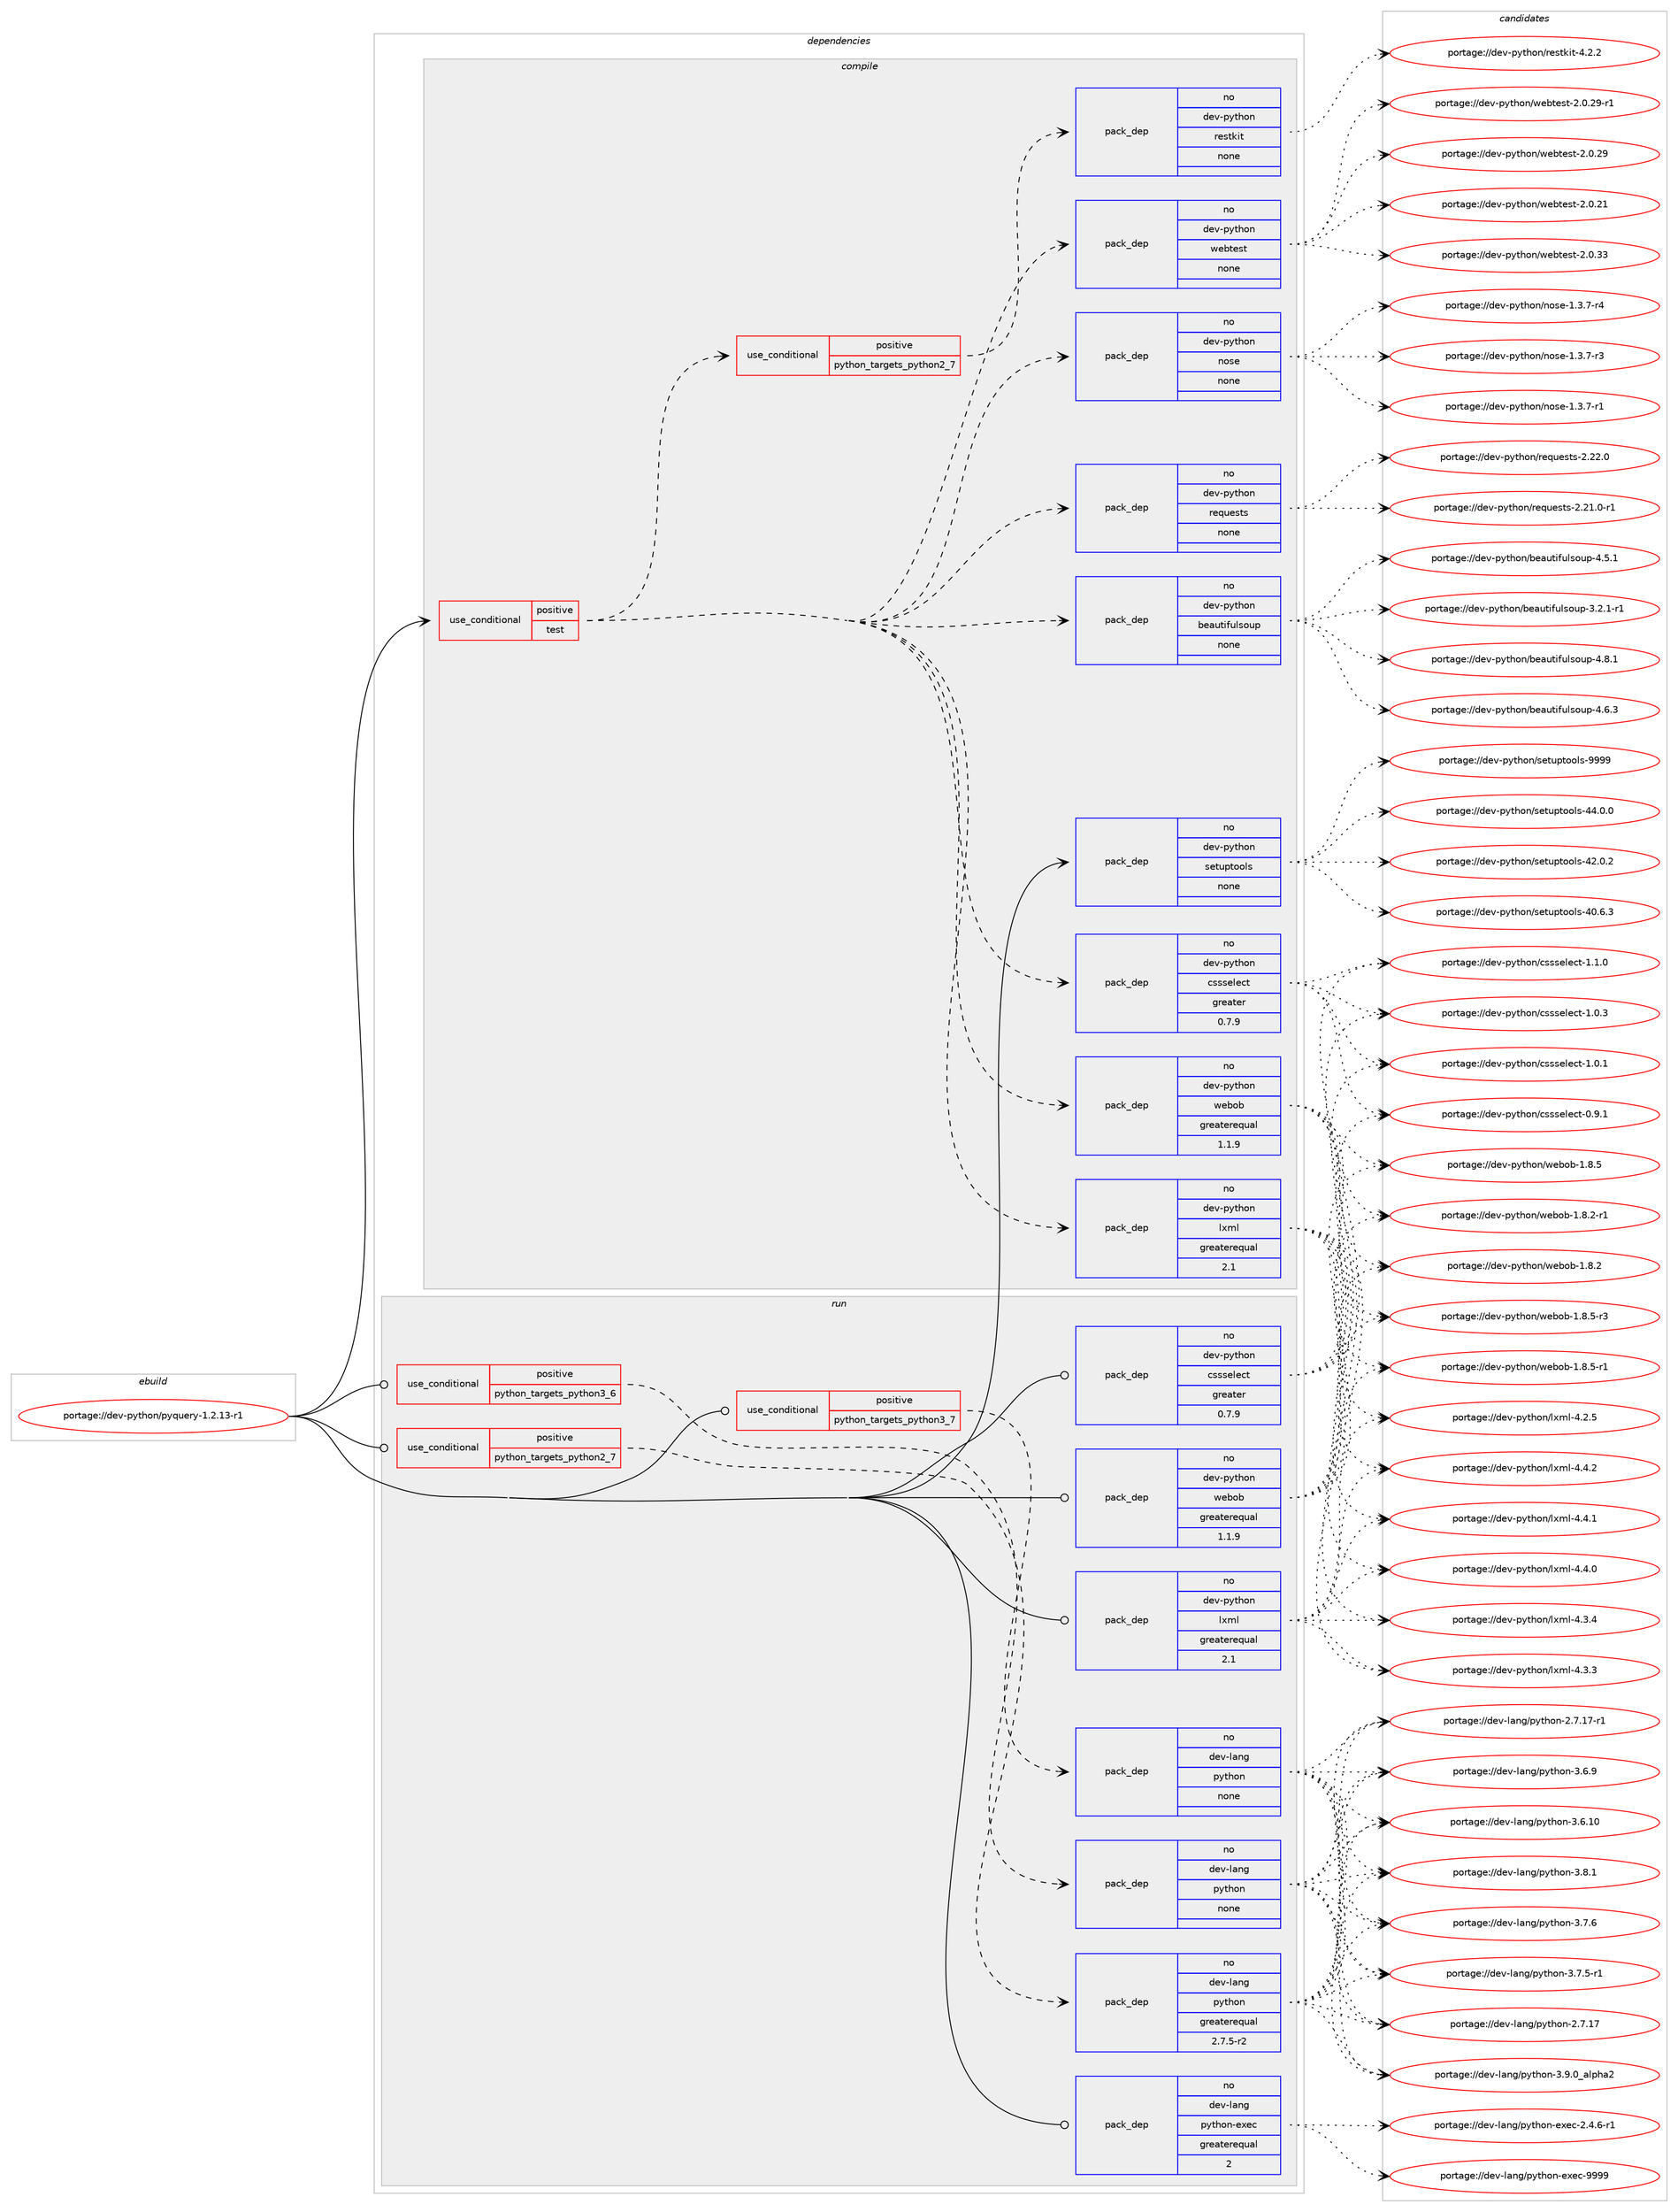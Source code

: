 digraph prolog {

# *************
# Graph options
# *************

newrank=true;
concentrate=true;
compound=true;
graph [rankdir=LR,fontname=Helvetica,fontsize=10,ranksep=1.5];#, ranksep=2.5, nodesep=0.2];
edge  [arrowhead=vee];
node  [fontname=Helvetica,fontsize=10];

# **********
# The ebuild
# **********

subgraph cluster_leftcol {
color=gray;
rank=same;
label=<<i>ebuild</i>>;
id [label="portage://dev-python/pyquery-1.2.13-r1", color=red, width=4, href="../dev-python/pyquery-1.2.13-r1.svg"];
}

# ****************
# The dependencies
# ****************

subgraph cluster_midcol {
color=gray;
label=<<i>dependencies</i>>;
subgraph cluster_compile {
fillcolor="#eeeeee";
style=filled;
label=<<i>compile</i>>;
subgraph cond108739 {
dependency435678 [label=<<TABLE BORDER="0" CELLBORDER="1" CELLSPACING="0" CELLPADDING="4"><TR><TD ROWSPAN="3" CELLPADDING="10">use_conditional</TD></TR><TR><TD>positive</TD></TR><TR><TD>test</TD></TR></TABLE>>, shape=none, color=red];
subgraph pack322013 {
dependency435679 [label=<<TABLE BORDER="0" CELLBORDER="1" CELLSPACING="0" CELLPADDING="4" WIDTH="220"><TR><TD ROWSPAN="6" CELLPADDING="30">pack_dep</TD></TR><TR><TD WIDTH="110">no</TD></TR><TR><TD>dev-python</TD></TR><TR><TD>lxml</TD></TR><TR><TD>greaterequal</TD></TR><TR><TD>2.1</TD></TR></TABLE>>, shape=none, color=blue];
}
dependency435678:e -> dependency435679:w [weight=20,style="dashed",arrowhead="vee"];
subgraph pack322014 {
dependency435680 [label=<<TABLE BORDER="0" CELLBORDER="1" CELLSPACING="0" CELLPADDING="4" WIDTH="220"><TR><TD ROWSPAN="6" CELLPADDING="30">pack_dep</TD></TR><TR><TD WIDTH="110">no</TD></TR><TR><TD>dev-python</TD></TR><TR><TD>cssselect</TD></TR><TR><TD>greater</TD></TR><TR><TD>0.7.9</TD></TR></TABLE>>, shape=none, color=blue];
}
dependency435678:e -> dependency435680:w [weight=20,style="dashed",arrowhead="vee"];
subgraph pack322015 {
dependency435681 [label=<<TABLE BORDER="0" CELLBORDER="1" CELLSPACING="0" CELLPADDING="4" WIDTH="220"><TR><TD ROWSPAN="6" CELLPADDING="30">pack_dep</TD></TR><TR><TD WIDTH="110">no</TD></TR><TR><TD>dev-python</TD></TR><TR><TD>webob</TD></TR><TR><TD>greaterequal</TD></TR><TR><TD>1.1.9</TD></TR></TABLE>>, shape=none, color=blue];
}
dependency435678:e -> dependency435681:w [weight=20,style="dashed",arrowhead="vee"];
subgraph pack322016 {
dependency435682 [label=<<TABLE BORDER="0" CELLBORDER="1" CELLSPACING="0" CELLPADDING="4" WIDTH="220"><TR><TD ROWSPAN="6" CELLPADDING="30">pack_dep</TD></TR><TR><TD WIDTH="110">no</TD></TR><TR><TD>dev-python</TD></TR><TR><TD>beautifulsoup</TD></TR><TR><TD>none</TD></TR><TR><TD></TD></TR></TABLE>>, shape=none, color=blue];
}
dependency435678:e -> dependency435682:w [weight=20,style="dashed",arrowhead="vee"];
subgraph pack322017 {
dependency435683 [label=<<TABLE BORDER="0" CELLBORDER="1" CELLSPACING="0" CELLPADDING="4" WIDTH="220"><TR><TD ROWSPAN="6" CELLPADDING="30">pack_dep</TD></TR><TR><TD WIDTH="110">no</TD></TR><TR><TD>dev-python</TD></TR><TR><TD>requests</TD></TR><TR><TD>none</TD></TR><TR><TD></TD></TR></TABLE>>, shape=none, color=blue];
}
dependency435678:e -> dependency435683:w [weight=20,style="dashed",arrowhead="vee"];
subgraph pack322018 {
dependency435684 [label=<<TABLE BORDER="0" CELLBORDER="1" CELLSPACING="0" CELLPADDING="4" WIDTH="220"><TR><TD ROWSPAN="6" CELLPADDING="30">pack_dep</TD></TR><TR><TD WIDTH="110">no</TD></TR><TR><TD>dev-python</TD></TR><TR><TD>nose</TD></TR><TR><TD>none</TD></TR><TR><TD></TD></TR></TABLE>>, shape=none, color=blue];
}
dependency435678:e -> dependency435684:w [weight=20,style="dashed",arrowhead="vee"];
subgraph pack322019 {
dependency435685 [label=<<TABLE BORDER="0" CELLBORDER="1" CELLSPACING="0" CELLPADDING="4" WIDTH="220"><TR><TD ROWSPAN="6" CELLPADDING="30">pack_dep</TD></TR><TR><TD WIDTH="110">no</TD></TR><TR><TD>dev-python</TD></TR><TR><TD>webtest</TD></TR><TR><TD>none</TD></TR><TR><TD></TD></TR></TABLE>>, shape=none, color=blue];
}
dependency435678:e -> dependency435685:w [weight=20,style="dashed",arrowhead="vee"];
subgraph cond108740 {
dependency435686 [label=<<TABLE BORDER="0" CELLBORDER="1" CELLSPACING="0" CELLPADDING="4"><TR><TD ROWSPAN="3" CELLPADDING="10">use_conditional</TD></TR><TR><TD>positive</TD></TR><TR><TD>python_targets_python2_7</TD></TR></TABLE>>, shape=none, color=red];
subgraph pack322020 {
dependency435687 [label=<<TABLE BORDER="0" CELLBORDER="1" CELLSPACING="0" CELLPADDING="4" WIDTH="220"><TR><TD ROWSPAN="6" CELLPADDING="30">pack_dep</TD></TR><TR><TD WIDTH="110">no</TD></TR><TR><TD>dev-python</TD></TR><TR><TD>restkit</TD></TR><TR><TD>none</TD></TR><TR><TD></TD></TR></TABLE>>, shape=none, color=blue];
}
dependency435686:e -> dependency435687:w [weight=20,style="dashed",arrowhead="vee"];
}
dependency435678:e -> dependency435686:w [weight=20,style="dashed",arrowhead="vee"];
}
id:e -> dependency435678:w [weight=20,style="solid",arrowhead="vee"];
subgraph pack322021 {
dependency435688 [label=<<TABLE BORDER="0" CELLBORDER="1" CELLSPACING="0" CELLPADDING="4" WIDTH="220"><TR><TD ROWSPAN="6" CELLPADDING="30">pack_dep</TD></TR><TR><TD WIDTH="110">no</TD></TR><TR><TD>dev-python</TD></TR><TR><TD>setuptools</TD></TR><TR><TD>none</TD></TR><TR><TD></TD></TR></TABLE>>, shape=none, color=blue];
}
id:e -> dependency435688:w [weight=20,style="solid",arrowhead="vee"];
}
subgraph cluster_compileandrun {
fillcolor="#eeeeee";
style=filled;
label=<<i>compile and run</i>>;
}
subgraph cluster_run {
fillcolor="#eeeeee";
style=filled;
label=<<i>run</i>>;
subgraph cond108741 {
dependency435689 [label=<<TABLE BORDER="0" CELLBORDER="1" CELLSPACING="0" CELLPADDING="4"><TR><TD ROWSPAN="3" CELLPADDING="10">use_conditional</TD></TR><TR><TD>positive</TD></TR><TR><TD>python_targets_python2_7</TD></TR></TABLE>>, shape=none, color=red];
subgraph pack322022 {
dependency435690 [label=<<TABLE BORDER="0" CELLBORDER="1" CELLSPACING="0" CELLPADDING="4" WIDTH="220"><TR><TD ROWSPAN="6" CELLPADDING="30">pack_dep</TD></TR><TR><TD WIDTH="110">no</TD></TR><TR><TD>dev-lang</TD></TR><TR><TD>python</TD></TR><TR><TD>greaterequal</TD></TR><TR><TD>2.7.5-r2</TD></TR></TABLE>>, shape=none, color=blue];
}
dependency435689:e -> dependency435690:w [weight=20,style="dashed",arrowhead="vee"];
}
id:e -> dependency435689:w [weight=20,style="solid",arrowhead="odot"];
subgraph cond108742 {
dependency435691 [label=<<TABLE BORDER="0" CELLBORDER="1" CELLSPACING="0" CELLPADDING="4"><TR><TD ROWSPAN="3" CELLPADDING="10">use_conditional</TD></TR><TR><TD>positive</TD></TR><TR><TD>python_targets_python3_6</TD></TR></TABLE>>, shape=none, color=red];
subgraph pack322023 {
dependency435692 [label=<<TABLE BORDER="0" CELLBORDER="1" CELLSPACING="0" CELLPADDING="4" WIDTH="220"><TR><TD ROWSPAN="6" CELLPADDING="30">pack_dep</TD></TR><TR><TD WIDTH="110">no</TD></TR><TR><TD>dev-lang</TD></TR><TR><TD>python</TD></TR><TR><TD>none</TD></TR><TR><TD></TD></TR></TABLE>>, shape=none, color=blue];
}
dependency435691:e -> dependency435692:w [weight=20,style="dashed",arrowhead="vee"];
}
id:e -> dependency435691:w [weight=20,style="solid",arrowhead="odot"];
subgraph cond108743 {
dependency435693 [label=<<TABLE BORDER="0" CELLBORDER="1" CELLSPACING="0" CELLPADDING="4"><TR><TD ROWSPAN="3" CELLPADDING="10">use_conditional</TD></TR><TR><TD>positive</TD></TR><TR><TD>python_targets_python3_7</TD></TR></TABLE>>, shape=none, color=red];
subgraph pack322024 {
dependency435694 [label=<<TABLE BORDER="0" CELLBORDER="1" CELLSPACING="0" CELLPADDING="4" WIDTH="220"><TR><TD ROWSPAN="6" CELLPADDING="30">pack_dep</TD></TR><TR><TD WIDTH="110">no</TD></TR><TR><TD>dev-lang</TD></TR><TR><TD>python</TD></TR><TR><TD>none</TD></TR><TR><TD></TD></TR></TABLE>>, shape=none, color=blue];
}
dependency435693:e -> dependency435694:w [weight=20,style="dashed",arrowhead="vee"];
}
id:e -> dependency435693:w [weight=20,style="solid",arrowhead="odot"];
subgraph pack322025 {
dependency435695 [label=<<TABLE BORDER="0" CELLBORDER="1" CELLSPACING="0" CELLPADDING="4" WIDTH="220"><TR><TD ROWSPAN="6" CELLPADDING="30">pack_dep</TD></TR><TR><TD WIDTH="110">no</TD></TR><TR><TD>dev-lang</TD></TR><TR><TD>python-exec</TD></TR><TR><TD>greaterequal</TD></TR><TR><TD>2</TD></TR></TABLE>>, shape=none, color=blue];
}
id:e -> dependency435695:w [weight=20,style="solid",arrowhead="odot"];
subgraph pack322026 {
dependency435696 [label=<<TABLE BORDER="0" CELLBORDER="1" CELLSPACING="0" CELLPADDING="4" WIDTH="220"><TR><TD ROWSPAN="6" CELLPADDING="30">pack_dep</TD></TR><TR><TD WIDTH="110">no</TD></TR><TR><TD>dev-python</TD></TR><TR><TD>cssselect</TD></TR><TR><TD>greater</TD></TR><TR><TD>0.7.9</TD></TR></TABLE>>, shape=none, color=blue];
}
id:e -> dependency435696:w [weight=20,style="solid",arrowhead="odot"];
subgraph pack322027 {
dependency435697 [label=<<TABLE BORDER="0" CELLBORDER="1" CELLSPACING="0" CELLPADDING="4" WIDTH="220"><TR><TD ROWSPAN="6" CELLPADDING="30">pack_dep</TD></TR><TR><TD WIDTH="110">no</TD></TR><TR><TD>dev-python</TD></TR><TR><TD>lxml</TD></TR><TR><TD>greaterequal</TD></TR><TR><TD>2.1</TD></TR></TABLE>>, shape=none, color=blue];
}
id:e -> dependency435697:w [weight=20,style="solid",arrowhead="odot"];
subgraph pack322028 {
dependency435698 [label=<<TABLE BORDER="0" CELLBORDER="1" CELLSPACING="0" CELLPADDING="4" WIDTH="220"><TR><TD ROWSPAN="6" CELLPADDING="30">pack_dep</TD></TR><TR><TD WIDTH="110">no</TD></TR><TR><TD>dev-python</TD></TR><TR><TD>webob</TD></TR><TR><TD>greaterequal</TD></TR><TR><TD>1.1.9</TD></TR></TABLE>>, shape=none, color=blue];
}
id:e -> dependency435698:w [weight=20,style="solid",arrowhead="odot"];
}
}

# **************
# The candidates
# **************

subgraph cluster_choices {
rank=same;
color=gray;
label=<<i>candidates</i>>;

subgraph choice322013 {
color=black;
nodesep=1;
choice1001011184511212111610411111047108120109108455246524650 [label="portage://dev-python/lxml-4.4.2", color=red, width=4,href="../dev-python/lxml-4.4.2.svg"];
choice1001011184511212111610411111047108120109108455246524649 [label="portage://dev-python/lxml-4.4.1", color=red, width=4,href="../dev-python/lxml-4.4.1.svg"];
choice1001011184511212111610411111047108120109108455246524648 [label="portage://dev-python/lxml-4.4.0", color=red, width=4,href="../dev-python/lxml-4.4.0.svg"];
choice1001011184511212111610411111047108120109108455246514652 [label="portage://dev-python/lxml-4.3.4", color=red, width=4,href="../dev-python/lxml-4.3.4.svg"];
choice1001011184511212111610411111047108120109108455246514651 [label="portage://dev-python/lxml-4.3.3", color=red, width=4,href="../dev-python/lxml-4.3.3.svg"];
choice1001011184511212111610411111047108120109108455246504653 [label="portage://dev-python/lxml-4.2.5", color=red, width=4,href="../dev-python/lxml-4.2.5.svg"];
dependency435679:e -> choice1001011184511212111610411111047108120109108455246524650:w [style=dotted,weight="100"];
dependency435679:e -> choice1001011184511212111610411111047108120109108455246524649:w [style=dotted,weight="100"];
dependency435679:e -> choice1001011184511212111610411111047108120109108455246524648:w [style=dotted,weight="100"];
dependency435679:e -> choice1001011184511212111610411111047108120109108455246514652:w [style=dotted,weight="100"];
dependency435679:e -> choice1001011184511212111610411111047108120109108455246514651:w [style=dotted,weight="100"];
dependency435679:e -> choice1001011184511212111610411111047108120109108455246504653:w [style=dotted,weight="100"];
}
subgraph choice322014 {
color=black;
nodesep=1;
choice10010111845112121116104111110479911511511510110810199116454946494648 [label="portage://dev-python/cssselect-1.1.0", color=red, width=4,href="../dev-python/cssselect-1.1.0.svg"];
choice10010111845112121116104111110479911511511510110810199116454946484651 [label="portage://dev-python/cssselect-1.0.3", color=red, width=4,href="../dev-python/cssselect-1.0.3.svg"];
choice10010111845112121116104111110479911511511510110810199116454946484649 [label="portage://dev-python/cssselect-1.0.1", color=red, width=4,href="../dev-python/cssselect-1.0.1.svg"];
choice10010111845112121116104111110479911511511510110810199116454846574649 [label="portage://dev-python/cssselect-0.9.1", color=red, width=4,href="../dev-python/cssselect-0.9.1.svg"];
dependency435680:e -> choice10010111845112121116104111110479911511511510110810199116454946494648:w [style=dotted,weight="100"];
dependency435680:e -> choice10010111845112121116104111110479911511511510110810199116454946484651:w [style=dotted,weight="100"];
dependency435680:e -> choice10010111845112121116104111110479911511511510110810199116454946484649:w [style=dotted,weight="100"];
dependency435680:e -> choice10010111845112121116104111110479911511511510110810199116454846574649:w [style=dotted,weight="100"];
}
subgraph choice322015 {
color=black;
nodesep=1;
choice100101118451121211161041111104711910198111984549465646534511451 [label="portage://dev-python/webob-1.8.5-r3", color=red, width=4,href="../dev-python/webob-1.8.5-r3.svg"];
choice100101118451121211161041111104711910198111984549465646534511449 [label="portage://dev-python/webob-1.8.5-r1", color=red, width=4,href="../dev-python/webob-1.8.5-r1.svg"];
choice10010111845112121116104111110471191019811198454946564653 [label="portage://dev-python/webob-1.8.5", color=red, width=4,href="../dev-python/webob-1.8.5.svg"];
choice100101118451121211161041111104711910198111984549465646504511449 [label="portage://dev-python/webob-1.8.2-r1", color=red, width=4,href="../dev-python/webob-1.8.2-r1.svg"];
choice10010111845112121116104111110471191019811198454946564650 [label="portage://dev-python/webob-1.8.2", color=red, width=4,href="../dev-python/webob-1.8.2.svg"];
dependency435681:e -> choice100101118451121211161041111104711910198111984549465646534511451:w [style=dotted,weight="100"];
dependency435681:e -> choice100101118451121211161041111104711910198111984549465646534511449:w [style=dotted,weight="100"];
dependency435681:e -> choice10010111845112121116104111110471191019811198454946564653:w [style=dotted,weight="100"];
dependency435681:e -> choice100101118451121211161041111104711910198111984549465646504511449:w [style=dotted,weight="100"];
dependency435681:e -> choice10010111845112121116104111110471191019811198454946564650:w [style=dotted,weight="100"];
}
subgraph choice322016 {
color=black;
nodesep=1;
choice10010111845112121116104111110479810197117116105102117108115111117112455246564649 [label="portage://dev-python/beautifulsoup-4.8.1", color=red, width=4,href="../dev-python/beautifulsoup-4.8.1.svg"];
choice10010111845112121116104111110479810197117116105102117108115111117112455246544651 [label="portage://dev-python/beautifulsoup-4.6.3", color=red, width=4,href="../dev-python/beautifulsoup-4.6.3.svg"];
choice10010111845112121116104111110479810197117116105102117108115111117112455246534649 [label="portage://dev-python/beautifulsoup-4.5.1", color=red, width=4,href="../dev-python/beautifulsoup-4.5.1.svg"];
choice100101118451121211161041111104798101971171161051021171081151111171124551465046494511449 [label="portage://dev-python/beautifulsoup-3.2.1-r1", color=red, width=4,href="../dev-python/beautifulsoup-3.2.1-r1.svg"];
dependency435682:e -> choice10010111845112121116104111110479810197117116105102117108115111117112455246564649:w [style=dotted,weight="100"];
dependency435682:e -> choice10010111845112121116104111110479810197117116105102117108115111117112455246544651:w [style=dotted,weight="100"];
dependency435682:e -> choice10010111845112121116104111110479810197117116105102117108115111117112455246534649:w [style=dotted,weight="100"];
dependency435682:e -> choice100101118451121211161041111104798101971171161051021171081151111171124551465046494511449:w [style=dotted,weight="100"];
}
subgraph choice322017 {
color=black;
nodesep=1;
choice100101118451121211161041111104711410111311710111511611545504650504648 [label="portage://dev-python/requests-2.22.0", color=red, width=4,href="../dev-python/requests-2.22.0.svg"];
choice1001011184511212111610411111047114101113117101115116115455046504946484511449 [label="portage://dev-python/requests-2.21.0-r1", color=red, width=4,href="../dev-python/requests-2.21.0-r1.svg"];
dependency435683:e -> choice100101118451121211161041111104711410111311710111511611545504650504648:w [style=dotted,weight="100"];
dependency435683:e -> choice1001011184511212111610411111047114101113117101115116115455046504946484511449:w [style=dotted,weight="100"];
}
subgraph choice322018 {
color=black;
nodesep=1;
choice10010111845112121116104111110471101111151014549465146554511452 [label="portage://dev-python/nose-1.3.7-r4", color=red, width=4,href="../dev-python/nose-1.3.7-r4.svg"];
choice10010111845112121116104111110471101111151014549465146554511451 [label="portage://dev-python/nose-1.3.7-r3", color=red, width=4,href="../dev-python/nose-1.3.7-r3.svg"];
choice10010111845112121116104111110471101111151014549465146554511449 [label="portage://dev-python/nose-1.3.7-r1", color=red, width=4,href="../dev-python/nose-1.3.7-r1.svg"];
dependency435684:e -> choice10010111845112121116104111110471101111151014549465146554511452:w [style=dotted,weight="100"];
dependency435684:e -> choice10010111845112121116104111110471101111151014549465146554511451:w [style=dotted,weight="100"];
dependency435684:e -> choice10010111845112121116104111110471101111151014549465146554511449:w [style=dotted,weight="100"];
}
subgraph choice322019 {
color=black;
nodesep=1;
choice10010111845112121116104111110471191019811610111511645504648465151 [label="portage://dev-python/webtest-2.0.33", color=red, width=4,href="../dev-python/webtest-2.0.33.svg"];
choice100101118451121211161041111104711910198116101115116455046484650574511449 [label="portage://dev-python/webtest-2.0.29-r1", color=red, width=4,href="../dev-python/webtest-2.0.29-r1.svg"];
choice10010111845112121116104111110471191019811610111511645504648465057 [label="portage://dev-python/webtest-2.0.29", color=red, width=4,href="../dev-python/webtest-2.0.29.svg"];
choice10010111845112121116104111110471191019811610111511645504648465049 [label="portage://dev-python/webtest-2.0.21", color=red, width=4,href="../dev-python/webtest-2.0.21.svg"];
dependency435685:e -> choice10010111845112121116104111110471191019811610111511645504648465151:w [style=dotted,weight="100"];
dependency435685:e -> choice100101118451121211161041111104711910198116101115116455046484650574511449:w [style=dotted,weight="100"];
dependency435685:e -> choice10010111845112121116104111110471191019811610111511645504648465057:w [style=dotted,weight="100"];
dependency435685:e -> choice10010111845112121116104111110471191019811610111511645504648465049:w [style=dotted,weight="100"];
}
subgraph choice322020 {
color=black;
nodesep=1;
choice1001011184511212111610411111047114101115116107105116455246504650 [label="portage://dev-python/restkit-4.2.2", color=red, width=4,href="../dev-python/restkit-4.2.2.svg"];
dependency435687:e -> choice1001011184511212111610411111047114101115116107105116455246504650:w [style=dotted,weight="100"];
}
subgraph choice322021 {
color=black;
nodesep=1;
choice10010111845112121116104111110471151011161171121161111111081154557575757 [label="portage://dev-python/setuptools-9999", color=red, width=4,href="../dev-python/setuptools-9999.svg"];
choice100101118451121211161041111104711510111611711211611111110811545525246484648 [label="portage://dev-python/setuptools-44.0.0", color=red, width=4,href="../dev-python/setuptools-44.0.0.svg"];
choice100101118451121211161041111104711510111611711211611111110811545525046484650 [label="portage://dev-python/setuptools-42.0.2", color=red, width=4,href="../dev-python/setuptools-42.0.2.svg"];
choice100101118451121211161041111104711510111611711211611111110811545524846544651 [label="portage://dev-python/setuptools-40.6.3", color=red, width=4,href="../dev-python/setuptools-40.6.3.svg"];
dependency435688:e -> choice10010111845112121116104111110471151011161171121161111111081154557575757:w [style=dotted,weight="100"];
dependency435688:e -> choice100101118451121211161041111104711510111611711211611111110811545525246484648:w [style=dotted,weight="100"];
dependency435688:e -> choice100101118451121211161041111104711510111611711211611111110811545525046484650:w [style=dotted,weight="100"];
dependency435688:e -> choice100101118451121211161041111104711510111611711211611111110811545524846544651:w [style=dotted,weight="100"];
}
subgraph choice322022 {
color=black;
nodesep=1;
choice10010111845108971101034711212111610411111045514657464895971081121049750 [label="portage://dev-lang/python-3.9.0_alpha2", color=red, width=4,href="../dev-lang/python-3.9.0_alpha2.svg"];
choice100101118451089711010347112121116104111110455146564649 [label="portage://dev-lang/python-3.8.1", color=red, width=4,href="../dev-lang/python-3.8.1.svg"];
choice100101118451089711010347112121116104111110455146554654 [label="portage://dev-lang/python-3.7.6", color=red, width=4,href="../dev-lang/python-3.7.6.svg"];
choice1001011184510897110103471121211161041111104551465546534511449 [label="portage://dev-lang/python-3.7.5-r1", color=red, width=4,href="../dev-lang/python-3.7.5-r1.svg"];
choice100101118451089711010347112121116104111110455146544657 [label="portage://dev-lang/python-3.6.9", color=red, width=4,href="../dev-lang/python-3.6.9.svg"];
choice10010111845108971101034711212111610411111045514654464948 [label="portage://dev-lang/python-3.6.10", color=red, width=4,href="../dev-lang/python-3.6.10.svg"];
choice100101118451089711010347112121116104111110455046554649554511449 [label="portage://dev-lang/python-2.7.17-r1", color=red, width=4,href="../dev-lang/python-2.7.17-r1.svg"];
choice10010111845108971101034711212111610411111045504655464955 [label="portage://dev-lang/python-2.7.17", color=red, width=4,href="../dev-lang/python-2.7.17.svg"];
dependency435690:e -> choice10010111845108971101034711212111610411111045514657464895971081121049750:w [style=dotted,weight="100"];
dependency435690:e -> choice100101118451089711010347112121116104111110455146564649:w [style=dotted,weight="100"];
dependency435690:e -> choice100101118451089711010347112121116104111110455146554654:w [style=dotted,weight="100"];
dependency435690:e -> choice1001011184510897110103471121211161041111104551465546534511449:w [style=dotted,weight="100"];
dependency435690:e -> choice100101118451089711010347112121116104111110455146544657:w [style=dotted,weight="100"];
dependency435690:e -> choice10010111845108971101034711212111610411111045514654464948:w [style=dotted,weight="100"];
dependency435690:e -> choice100101118451089711010347112121116104111110455046554649554511449:w [style=dotted,weight="100"];
dependency435690:e -> choice10010111845108971101034711212111610411111045504655464955:w [style=dotted,weight="100"];
}
subgraph choice322023 {
color=black;
nodesep=1;
choice10010111845108971101034711212111610411111045514657464895971081121049750 [label="portage://dev-lang/python-3.9.0_alpha2", color=red, width=4,href="../dev-lang/python-3.9.0_alpha2.svg"];
choice100101118451089711010347112121116104111110455146564649 [label="portage://dev-lang/python-3.8.1", color=red, width=4,href="../dev-lang/python-3.8.1.svg"];
choice100101118451089711010347112121116104111110455146554654 [label="portage://dev-lang/python-3.7.6", color=red, width=4,href="../dev-lang/python-3.7.6.svg"];
choice1001011184510897110103471121211161041111104551465546534511449 [label="portage://dev-lang/python-3.7.5-r1", color=red, width=4,href="../dev-lang/python-3.7.5-r1.svg"];
choice100101118451089711010347112121116104111110455146544657 [label="portage://dev-lang/python-3.6.9", color=red, width=4,href="../dev-lang/python-3.6.9.svg"];
choice10010111845108971101034711212111610411111045514654464948 [label="portage://dev-lang/python-3.6.10", color=red, width=4,href="../dev-lang/python-3.6.10.svg"];
choice100101118451089711010347112121116104111110455046554649554511449 [label="portage://dev-lang/python-2.7.17-r1", color=red, width=4,href="../dev-lang/python-2.7.17-r1.svg"];
choice10010111845108971101034711212111610411111045504655464955 [label="portage://dev-lang/python-2.7.17", color=red, width=4,href="../dev-lang/python-2.7.17.svg"];
dependency435692:e -> choice10010111845108971101034711212111610411111045514657464895971081121049750:w [style=dotted,weight="100"];
dependency435692:e -> choice100101118451089711010347112121116104111110455146564649:w [style=dotted,weight="100"];
dependency435692:e -> choice100101118451089711010347112121116104111110455146554654:w [style=dotted,weight="100"];
dependency435692:e -> choice1001011184510897110103471121211161041111104551465546534511449:w [style=dotted,weight="100"];
dependency435692:e -> choice100101118451089711010347112121116104111110455146544657:w [style=dotted,weight="100"];
dependency435692:e -> choice10010111845108971101034711212111610411111045514654464948:w [style=dotted,weight="100"];
dependency435692:e -> choice100101118451089711010347112121116104111110455046554649554511449:w [style=dotted,weight="100"];
dependency435692:e -> choice10010111845108971101034711212111610411111045504655464955:w [style=dotted,weight="100"];
}
subgraph choice322024 {
color=black;
nodesep=1;
choice10010111845108971101034711212111610411111045514657464895971081121049750 [label="portage://dev-lang/python-3.9.0_alpha2", color=red, width=4,href="../dev-lang/python-3.9.0_alpha2.svg"];
choice100101118451089711010347112121116104111110455146564649 [label="portage://dev-lang/python-3.8.1", color=red, width=4,href="../dev-lang/python-3.8.1.svg"];
choice100101118451089711010347112121116104111110455146554654 [label="portage://dev-lang/python-3.7.6", color=red, width=4,href="../dev-lang/python-3.7.6.svg"];
choice1001011184510897110103471121211161041111104551465546534511449 [label="portage://dev-lang/python-3.7.5-r1", color=red, width=4,href="../dev-lang/python-3.7.5-r1.svg"];
choice100101118451089711010347112121116104111110455146544657 [label="portage://dev-lang/python-3.6.9", color=red, width=4,href="../dev-lang/python-3.6.9.svg"];
choice10010111845108971101034711212111610411111045514654464948 [label="portage://dev-lang/python-3.6.10", color=red, width=4,href="../dev-lang/python-3.6.10.svg"];
choice100101118451089711010347112121116104111110455046554649554511449 [label="portage://dev-lang/python-2.7.17-r1", color=red, width=4,href="../dev-lang/python-2.7.17-r1.svg"];
choice10010111845108971101034711212111610411111045504655464955 [label="portage://dev-lang/python-2.7.17", color=red, width=4,href="../dev-lang/python-2.7.17.svg"];
dependency435694:e -> choice10010111845108971101034711212111610411111045514657464895971081121049750:w [style=dotted,weight="100"];
dependency435694:e -> choice100101118451089711010347112121116104111110455146564649:w [style=dotted,weight="100"];
dependency435694:e -> choice100101118451089711010347112121116104111110455146554654:w [style=dotted,weight="100"];
dependency435694:e -> choice1001011184510897110103471121211161041111104551465546534511449:w [style=dotted,weight="100"];
dependency435694:e -> choice100101118451089711010347112121116104111110455146544657:w [style=dotted,weight="100"];
dependency435694:e -> choice10010111845108971101034711212111610411111045514654464948:w [style=dotted,weight="100"];
dependency435694:e -> choice100101118451089711010347112121116104111110455046554649554511449:w [style=dotted,weight="100"];
dependency435694:e -> choice10010111845108971101034711212111610411111045504655464955:w [style=dotted,weight="100"];
}
subgraph choice322025 {
color=black;
nodesep=1;
choice10010111845108971101034711212111610411111045101120101994557575757 [label="portage://dev-lang/python-exec-9999", color=red, width=4,href="../dev-lang/python-exec-9999.svg"];
choice10010111845108971101034711212111610411111045101120101994550465246544511449 [label="portage://dev-lang/python-exec-2.4.6-r1", color=red, width=4,href="../dev-lang/python-exec-2.4.6-r1.svg"];
dependency435695:e -> choice10010111845108971101034711212111610411111045101120101994557575757:w [style=dotted,weight="100"];
dependency435695:e -> choice10010111845108971101034711212111610411111045101120101994550465246544511449:w [style=dotted,weight="100"];
}
subgraph choice322026 {
color=black;
nodesep=1;
choice10010111845112121116104111110479911511511510110810199116454946494648 [label="portage://dev-python/cssselect-1.1.0", color=red, width=4,href="../dev-python/cssselect-1.1.0.svg"];
choice10010111845112121116104111110479911511511510110810199116454946484651 [label="portage://dev-python/cssselect-1.0.3", color=red, width=4,href="../dev-python/cssselect-1.0.3.svg"];
choice10010111845112121116104111110479911511511510110810199116454946484649 [label="portage://dev-python/cssselect-1.0.1", color=red, width=4,href="../dev-python/cssselect-1.0.1.svg"];
choice10010111845112121116104111110479911511511510110810199116454846574649 [label="portage://dev-python/cssselect-0.9.1", color=red, width=4,href="../dev-python/cssselect-0.9.1.svg"];
dependency435696:e -> choice10010111845112121116104111110479911511511510110810199116454946494648:w [style=dotted,weight="100"];
dependency435696:e -> choice10010111845112121116104111110479911511511510110810199116454946484651:w [style=dotted,weight="100"];
dependency435696:e -> choice10010111845112121116104111110479911511511510110810199116454946484649:w [style=dotted,weight="100"];
dependency435696:e -> choice10010111845112121116104111110479911511511510110810199116454846574649:w [style=dotted,weight="100"];
}
subgraph choice322027 {
color=black;
nodesep=1;
choice1001011184511212111610411111047108120109108455246524650 [label="portage://dev-python/lxml-4.4.2", color=red, width=4,href="../dev-python/lxml-4.4.2.svg"];
choice1001011184511212111610411111047108120109108455246524649 [label="portage://dev-python/lxml-4.4.1", color=red, width=4,href="../dev-python/lxml-4.4.1.svg"];
choice1001011184511212111610411111047108120109108455246524648 [label="portage://dev-python/lxml-4.4.0", color=red, width=4,href="../dev-python/lxml-4.4.0.svg"];
choice1001011184511212111610411111047108120109108455246514652 [label="portage://dev-python/lxml-4.3.4", color=red, width=4,href="../dev-python/lxml-4.3.4.svg"];
choice1001011184511212111610411111047108120109108455246514651 [label="portage://dev-python/lxml-4.3.3", color=red, width=4,href="../dev-python/lxml-4.3.3.svg"];
choice1001011184511212111610411111047108120109108455246504653 [label="portage://dev-python/lxml-4.2.5", color=red, width=4,href="../dev-python/lxml-4.2.5.svg"];
dependency435697:e -> choice1001011184511212111610411111047108120109108455246524650:w [style=dotted,weight="100"];
dependency435697:e -> choice1001011184511212111610411111047108120109108455246524649:w [style=dotted,weight="100"];
dependency435697:e -> choice1001011184511212111610411111047108120109108455246524648:w [style=dotted,weight="100"];
dependency435697:e -> choice1001011184511212111610411111047108120109108455246514652:w [style=dotted,weight="100"];
dependency435697:e -> choice1001011184511212111610411111047108120109108455246514651:w [style=dotted,weight="100"];
dependency435697:e -> choice1001011184511212111610411111047108120109108455246504653:w [style=dotted,weight="100"];
}
subgraph choice322028 {
color=black;
nodesep=1;
choice100101118451121211161041111104711910198111984549465646534511451 [label="portage://dev-python/webob-1.8.5-r3", color=red, width=4,href="../dev-python/webob-1.8.5-r3.svg"];
choice100101118451121211161041111104711910198111984549465646534511449 [label="portage://dev-python/webob-1.8.5-r1", color=red, width=4,href="../dev-python/webob-1.8.5-r1.svg"];
choice10010111845112121116104111110471191019811198454946564653 [label="portage://dev-python/webob-1.8.5", color=red, width=4,href="../dev-python/webob-1.8.5.svg"];
choice100101118451121211161041111104711910198111984549465646504511449 [label="portage://dev-python/webob-1.8.2-r1", color=red, width=4,href="../dev-python/webob-1.8.2-r1.svg"];
choice10010111845112121116104111110471191019811198454946564650 [label="portage://dev-python/webob-1.8.2", color=red, width=4,href="../dev-python/webob-1.8.2.svg"];
dependency435698:e -> choice100101118451121211161041111104711910198111984549465646534511451:w [style=dotted,weight="100"];
dependency435698:e -> choice100101118451121211161041111104711910198111984549465646534511449:w [style=dotted,weight="100"];
dependency435698:e -> choice10010111845112121116104111110471191019811198454946564653:w [style=dotted,weight="100"];
dependency435698:e -> choice100101118451121211161041111104711910198111984549465646504511449:w [style=dotted,weight="100"];
dependency435698:e -> choice10010111845112121116104111110471191019811198454946564650:w [style=dotted,weight="100"];
}
}

}

